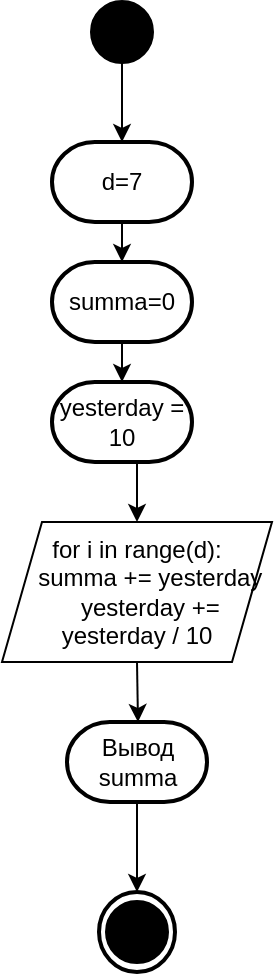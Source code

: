 <mxfile version="20.3.2" type="device"><diagram id="C5RBs43oDa-KdzZeNtuy" name="Page-1"><mxGraphModel dx="1422" dy="747" grid="1" gridSize="10" guides="1" tooltips="1" connect="1" arrows="1" fold="1" page="1" pageScale="1" pageWidth="827" pageHeight="1169" math="0" shadow="0"><root><mxCell id="WIyWlLk6GJQsqaUBKTNV-0"/><mxCell id="WIyWlLk6GJQsqaUBKTNV-1" parent="WIyWlLk6GJQsqaUBKTNV-0"/><mxCell id="ToCCeKenNRsVgpPDG76c-0" value="" style="strokeWidth=2;html=1;shape=mxgraph.flowchart.start_2;whiteSpace=wrap;fillColor=#000000;" vertex="1" parent="WIyWlLk6GJQsqaUBKTNV-1"><mxGeometry x="100" y="30" width="30" height="30" as="geometry"/></mxCell><mxCell id="ToCCeKenNRsVgpPDG76c-2" value="" style="endArrow=classic;html=1;rounded=0;exitX=0.5;exitY=1;exitDx=0;exitDy=0;exitPerimeter=0;" edge="1" parent="WIyWlLk6GJQsqaUBKTNV-1" source="ToCCeKenNRsVgpPDG76c-0"><mxGeometry width="50" height="50" relative="1" as="geometry"><mxPoint x="50" y="210" as="sourcePoint"/><mxPoint x="115" y="100" as="targetPoint"/></mxGeometry></mxCell><mxCell id="ToCCeKenNRsVgpPDG76c-6" style="edgeStyle=orthogonalEdgeStyle;rounded=0;orthogonalLoop=1;jettySize=auto;html=1;exitX=0.5;exitY=1;exitDx=0;exitDy=0;exitPerimeter=0;entryX=0.5;entryY=0;entryDx=0;entryDy=0;entryPerimeter=0;" edge="1" parent="WIyWlLk6GJQsqaUBKTNV-1" source="ToCCeKenNRsVgpPDG76c-4" target="ToCCeKenNRsVgpPDG76c-5"><mxGeometry relative="1" as="geometry"/></mxCell><mxCell id="ToCCeKenNRsVgpPDG76c-4" value="d=7" style="strokeWidth=2;html=1;shape=mxgraph.flowchart.terminator;whiteSpace=wrap;fillColor=none;" vertex="1" parent="WIyWlLk6GJQsqaUBKTNV-1"><mxGeometry x="80" y="100" width="70" height="40" as="geometry"/></mxCell><mxCell id="ToCCeKenNRsVgpPDG76c-8" style="edgeStyle=orthogonalEdgeStyle;rounded=0;orthogonalLoop=1;jettySize=auto;html=1;exitX=0.5;exitY=1;exitDx=0;exitDy=0;exitPerimeter=0;entryX=0.5;entryY=0;entryDx=0;entryDy=0;entryPerimeter=0;" edge="1" parent="WIyWlLk6GJQsqaUBKTNV-1" source="ToCCeKenNRsVgpPDG76c-5" target="ToCCeKenNRsVgpPDG76c-7"><mxGeometry relative="1" as="geometry"/></mxCell><mxCell id="ToCCeKenNRsVgpPDG76c-5" value="summa=0" style="strokeWidth=2;html=1;shape=mxgraph.flowchart.terminator;whiteSpace=wrap;fillColor=none;" vertex="1" parent="WIyWlLk6GJQsqaUBKTNV-1"><mxGeometry x="80" y="160" width="70" height="40" as="geometry"/></mxCell><mxCell id="ToCCeKenNRsVgpPDG76c-10" style="edgeStyle=orthogonalEdgeStyle;rounded=0;orthogonalLoop=1;jettySize=auto;html=1;exitX=0.5;exitY=1;exitDx=0;exitDy=0;exitPerimeter=0;entryX=0.5;entryY=0;entryDx=0;entryDy=0;" edge="1" parent="WIyWlLk6GJQsqaUBKTNV-1" source="ToCCeKenNRsVgpPDG76c-7" target="ToCCeKenNRsVgpPDG76c-9"><mxGeometry relative="1" as="geometry"/></mxCell><mxCell id="ToCCeKenNRsVgpPDG76c-7" value="yesterday = 10" style="strokeWidth=2;html=1;shape=mxgraph.flowchart.terminator;whiteSpace=wrap;fillColor=none;" vertex="1" parent="WIyWlLk6GJQsqaUBKTNV-1"><mxGeometry x="80" y="220" width="70" height="40" as="geometry"/></mxCell><mxCell id="ToCCeKenNRsVgpPDG76c-11" style="edgeStyle=orthogonalEdgeStyle;rounded=0;orthogonalLoop=1;jettySize=auto;html=1;exitX=0.5;exitY=1;exitDx=0;exitDy=0;" edge="1" parent="WIyWlLk6GJQsqaUBKTNV-1" source="ToCCeKenNRsVgpPDG76c-9"><mxGeometry relative="1" as="geometry"><mxPoint x="123" y="390" as="targetPoint"/></mxGeometry></mxCell><mxCell id="ToCCeKenNRsVgpPDG76c-9" value="&lt;div&gt;for i in range(d):&lt;/div&gt;&lt;div&gt;&amp;nbsp; &amp;nbsp; summa += yesterday&lt;/div&gt;&lt;div&gt;&amp;nbsp; &amp;nbsp; yesterday += yesterday / 10&lt;/div&gt;" style="shape=parallelogram;perimeter=parallelogramPerimeter;whiteSpace=wrap;html=1;fixedSize=1;fillColor=none;" vertex="1" parent="WIyWlLk6GJQsqaUBKTNV-1"><mxGeometry x="55" y="290" width="135" height="70" as="geometry"/></mxCell><mxCell id="ToCCeKenNRsVgpPDG76c-13" style="edgeStyle=orthogonalEdgeStyle;rounded=0;orthogonalLoop=1;jettySize=auto;html=1;exitX=0.5;exitY=1;exitDx=0;exitDy=0;exitPerimeter=0;entryX=0.5;entryY=0;entryDx=0;entryDy=0;entryPerimeter=0;" edge="1" parent="WIyWlLk6GJQsqaUBKTNV-1" source="ToCCeKenNRsVgpPDG76c-12" target="ToCCeKenNRsVgpPDG76c-15"><mxGeometry relative="1" as="geometry"><mxPoint x="123" y="460" as="targetPoint"/></mxGeometry></mxCell><mxCell id="ToCCeKenNRsVgpPDG76c-12" value="Вывод summa" style="strokeWidth=2;html=1;shape=mxgraph.flowchart.terminator;whiteSpace=wrap;fillColor=none;" vertex="1" parent="WIyWlLk6GJQsqaUBKTNV-1"><mxGeometry x="87.5" y="390" width="70" height="40" as="geometry"/></mxCell><mxCell id="ToCCeKenNRsVgpPDG76c-14" value="" style="strokeWidth=2;html=1;shape=mxgraph.flowchart.start_2;whiteSpace=wrap;fillColor=#000000;" vertex="1" parent="WIyWlLk6GJQsqaUBKTNV-1"><mxGeometry x="107.5" y="480" width="30" height="30" as="geometry"/></mxCell><mxCell id="ToCCeKenNRsVgpPDG76c-15" value="" style="strokeWidth=2;html=1;shape=mxgraph.flowchart.start_2;whiteSpace=wrap;fillColor=none;" vertex="1" parent="WIyWlLk6GJQsqaUBKTNV-1"><mxGeometry x="103.5" y="475" width="38" height="40" as="geometry"/></mxCell></root></mxGraphModel></diagram></mxfile>